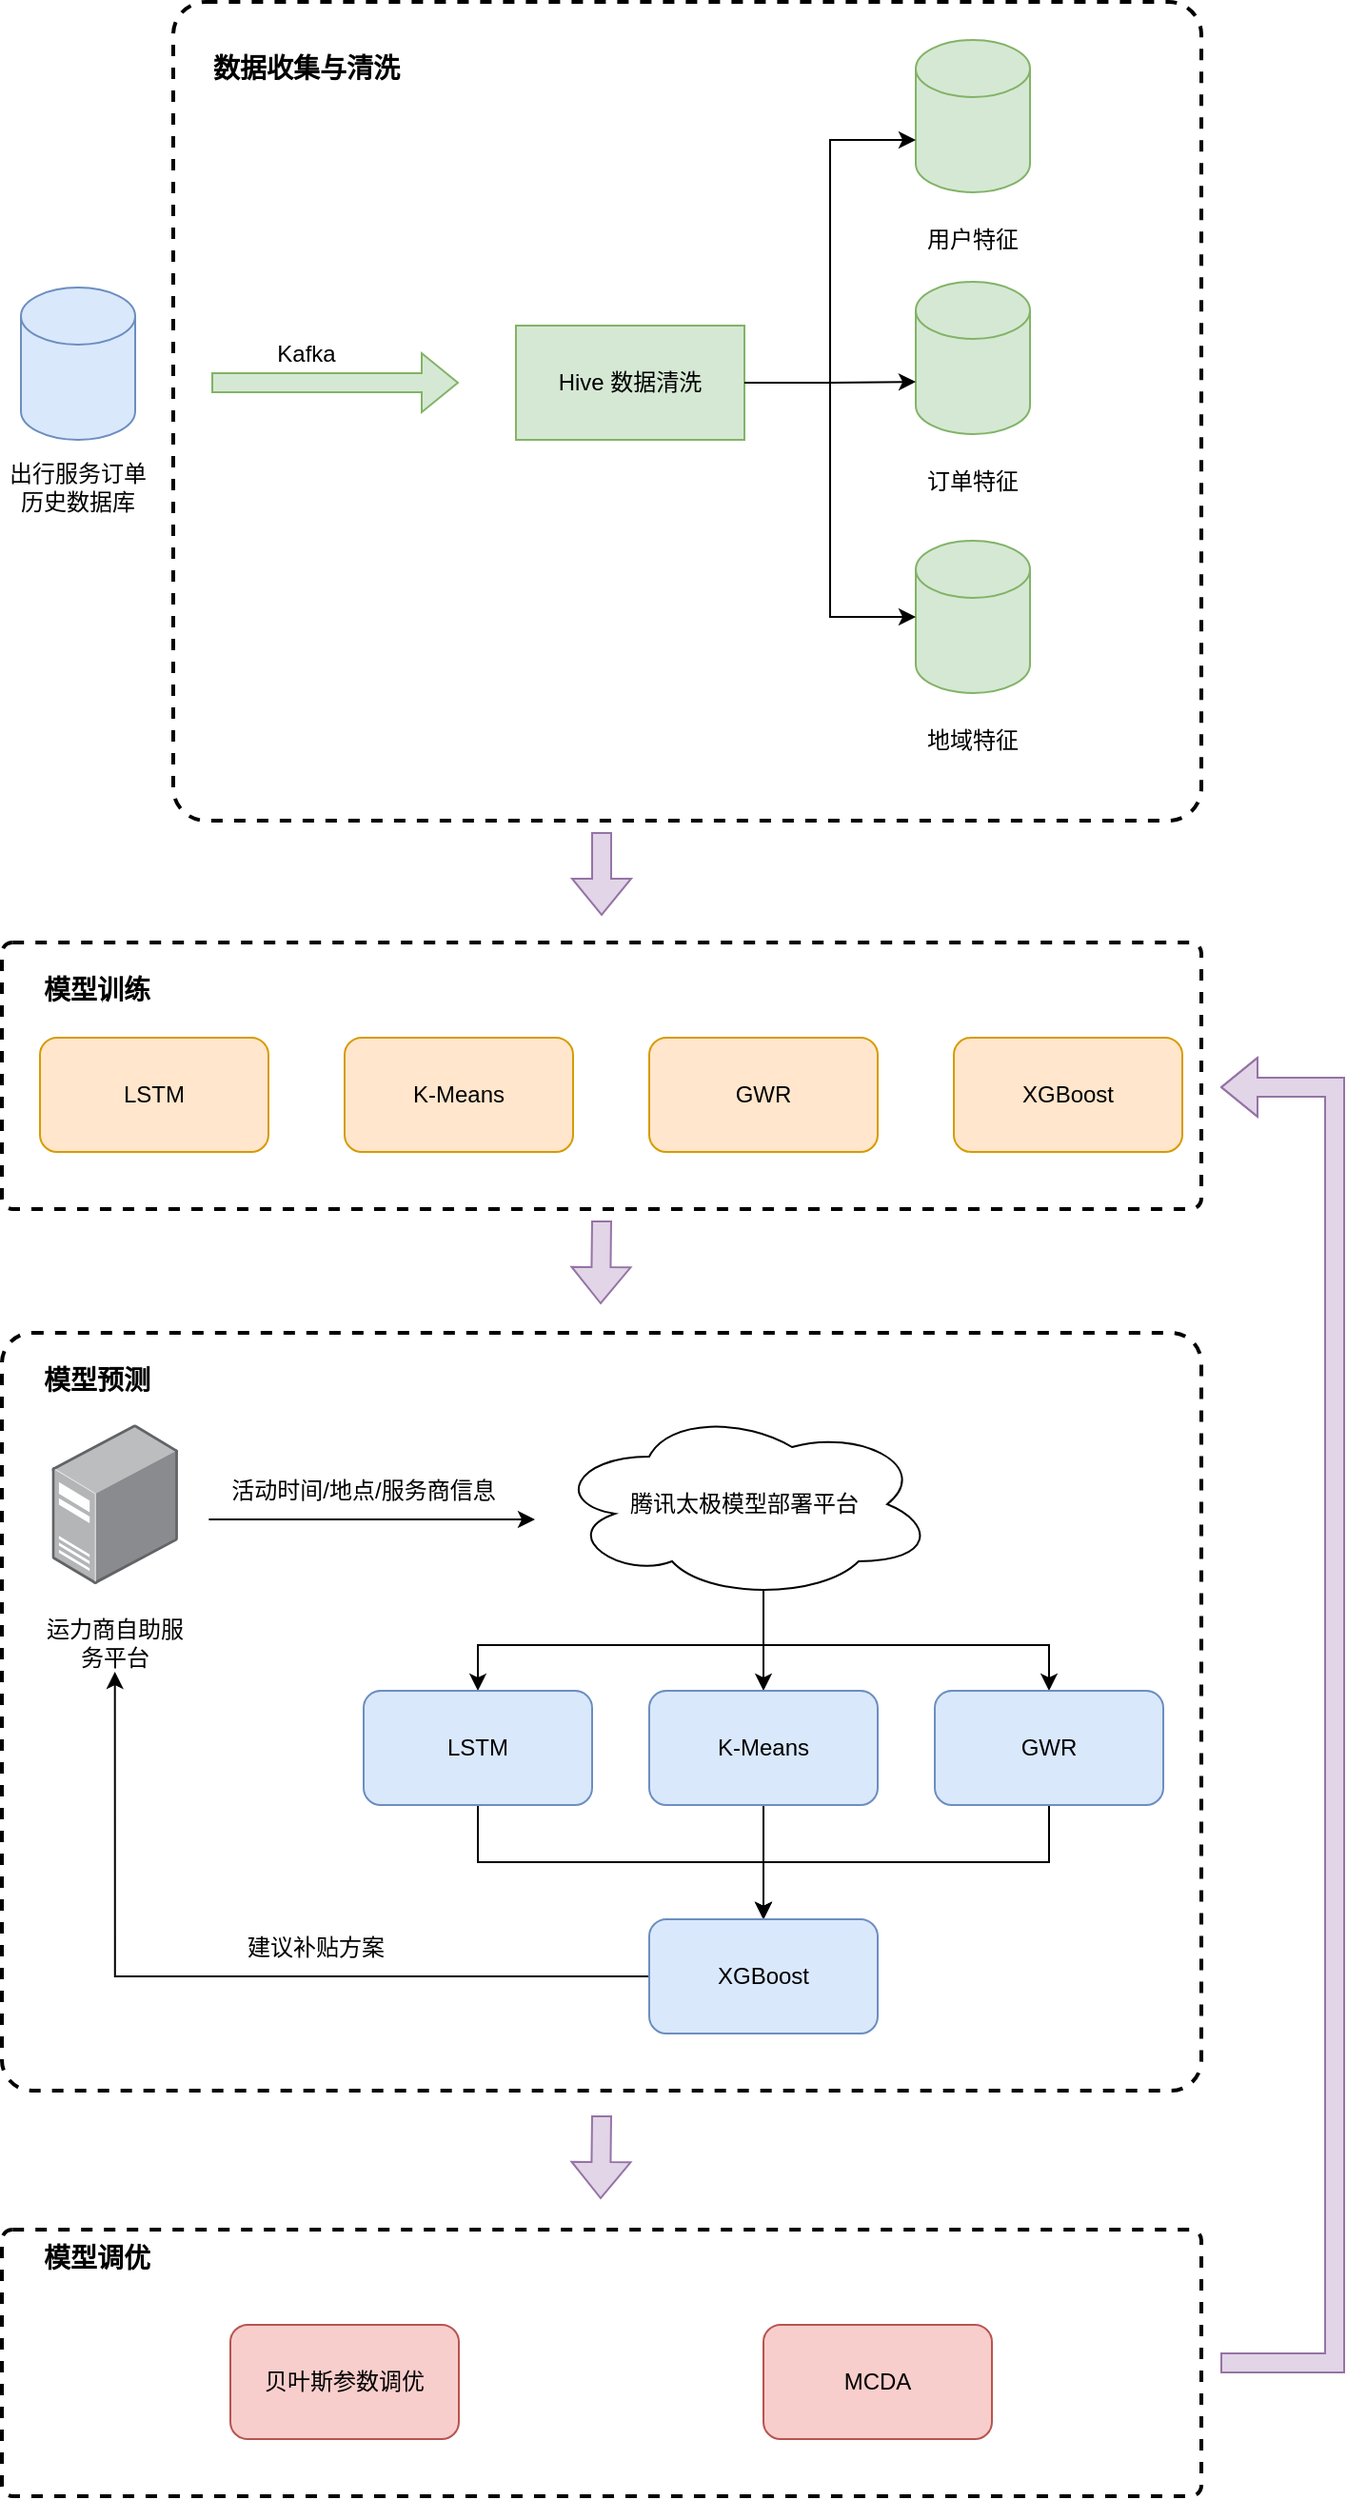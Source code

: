 <mxfile version="24.2.3" type="github" pages="3">
  <diagram name="第 1 页" id="B09jO34l7bWqkV-am1vE">
    <mxGraphModel dx="2074" dy="1049" grid="1" gridSize="10" guides="1" tooltips="1" connect="1" arrows="1" fold="1" page="1" pageScale="1" pageWidth="827" pageHeight="1169" math="0" shadow="0">
      <root>
        <mxCell id="0" />
        <mxCell id="1" parent="0" />
        <mxCell id="l9q7uccA2g5ODQns56o_-53" value="" style="rounded=1;whiteSpace=wrap;html=1;fillColor=none;strokeWidth=2;dashed=1;arcSize=4;" parent="1" vertex="1">
          <mxGeometry x="90" y="1240" width="630" height="140" as="geometry" />
        </mxCell>
        <mxCell id="l9q7uccA2g5ODQns56o_-48" value="" style="rounded=1;whiteSpace=wrap;html=1;fillColor=none;strokeWidth=2;dashed=1;arcSize=4;" parent="1" vertex="1">
          <mxGeometry x="90" y="769" width="630" height="398" as="geometry" />
        </mxCell>
        <mxCell id="l9q7uccA2g5ODQns56o_-28" value="" style="rounded=1;whiteSpace=wrap;html=1;fillColor=none;strokeWidth=2;dashed=1;arcSize=4;" parent="1" vertex="1">
          <mxGeometry x="90" y="564" width="630" height="140" as="geometry" />
        </mxCell>
        <mxCell id="l9q7uccA2g5ODQns56o_-4" value="Hive 数据清洗" style="rounded=0;whiteSpace=wrap;html=1;fillColor=#d5e8d4;strokeColor=#82b366;" parent="1" vertex="1">
          <mxGeometry x="360" y="240" width="120" height="60" as="geometry" />
        </mxCell>
        <mxCell id="l9q7uccA2g5ODQns56o_-5" value="" style="shape=flexArrow;endArrow=classic;html=1;rounded=0;fillColor=#d5e8d4;strokeColor=#82b366;" parent="1" edge="1">
          <mxGeometry width="50" height="50" relative="1" as="geometry">
            <mxPoint x="200" y="270" as="sourcePoint" />
            <mxPoint x="330" y="270" as="targetPoint" />
          </mxGeometry>
        </mxCell>
        <mxCell id="l9q7uccA2g5ODQns56o_-6" value="Kafka" style="text;html=1;align=center;verticalAlign=middle;whiteSpace=wrap;rounded=0;" parent="1" vertex="1">
          <mxGeometry x="220" y="240" width="60" height="30" as="geometry" />
        </mxCell>
        <mxCell id="l9q7uccA2g5ODQns56o_-8" value="" style="group" parent="1" vertex="1" connectable="0">
          <mxGeometry x="90" y="220" width="80" height="120" as="geometry" />
        </mxCell>
        <mxCell id="l9q7uccA2g5ODQns56o_-2" value="" style="shape=cylinder3;whiteSpace=wrap;html=1;boundedLbl=1;backgroundOutline=1;size=15;fillColor=#dae8fc;strokeColor=#6c8ebf;" parent="l9q7uccA2g5ODQns56o_-8" vertex="1">
          <mxGeometry x="10" width="60" height="80" as="geometry" />
        </mxCell>
        <mxCell id="l9q7uccA2g5ODQns56o_-3" value="出行服务订单历史数据库" style="text;html=1;align=center;verticalAlign=middle;whiteSpace=wrap;rounded=0;" parent="l9q7uccA2g5ODQns56o_-8" vertex="1">
          <mxGeometry y="90" width="80" height="30" as="geometry" />
        </mxCell>
        <mxCell id="l9q7uccA2g5ODQns56o_-9" value="" style="group" parent="1" vertex="1" connectable="0">
          <mxGeometry x="560" y="90" width="80" height="120" as="geometry" />
        </mxCell>
        <mxCell id="l9q7uccA2g5ODQns56o_-10" value="" style="shape=cylinder3;whiteSpace=wrap;html=1;boundedLbl=1;backgroundOutline=1;size=15;fillColor=#d5e8d4;strokeColor=#82b366;" parent="l9q7uccA2g5ODQns56o_-9" vertex="1">
          <mxGeometry x="10" width="60" height="80" as="geometry" />
        </mxCell>
        <mxCell id="l9q7uccA2g5ODQns56o_-11" value="用户特征" style="text;html=1;align=center;verticalAlign=middle;whiteSpace=wrap;rounded=0;" parent="l9q7uccA2g5ODQns56o_-9" vertex="1">
          <mxGeometry y="90" width="80" height="30" as="geometry" />
        </mxCell>
        <mxCell id="l9q7uccA2g5ODQns56o_-12" value="" style="group" parent="1" vertex="1" connectable="0">
          <mxGeometry x="560" y="217" width="80" height="120" as="geometry" />
        </mxCell>
        <mxCell id="l9q7uccA2g5ODQns56o_-13" value="" style="shape=cylinder3;whiteSpace=wrap;html=1;boundedLbl=1;backgroundOutline=1;size=15;fillColor=#d5e8d4;strokeColor=#82b366;" parent="l9q7uccA2g5ODQns56o_-12" vertex="1">
          <mxGeometry x="10" width="60" height="80" as="geometry" />
        </mxCell>
        <mxCell id="l9q7uccA2g5ODQns56o_-14" value="订单特征" style="text;html=1;align=center;verticalAlign=middle;whiteSpace=wrap;rounded=0;" parent="l9q7uccA2g5ODQns56o_-12" vertex="1">
          <mxGeometry y="90" width="80" height="30" as="geometry" />
        </mxCell>
        <mxCell id="l9q7uccA2g5ODQns56o_-15" value="" style="group" parent="1" vertex="1" connectable="0">
          <mxGeometry x="560" y="353" width="80" height="120" as="geometry" />
        </mxCell>
        <mxCell id="l9q7uccA2g5ODQns56o_-16" value="" style="shape=cylinder3;whiteSpace=wrap;html=1;boundedLbl=1;backgroundOutline=1;size=15;fillColor=#d5e8d4;strokeColor=#82b366;" parent="l9q7uccA2g5ODQns56o_-15" vertex="1">
          <mxGeometry x="10" width="60" height="80" as="geometry" />
        </mxCell>
        <mxCell id="l9q7uccA2g5ODQns56o_-17" value="地域特征" style="text;html=1;align=center;verticalAlign=middle;whiteSpace=wrap;rounded=0;" parent="l9q7uccA2g5ODQns56o_-15" vertex="1">
          <mxGeometry y="90" width="80" height="30" as="geometry" />
        </mxCell>
        <mxCell id="l9q7uccA2g5ODQns56o_-18" style="edgeStyle=orthogonalEdgeStyle;rounded=0;orthogonalLoop=1;jettySize=auto;html=1;exitX=1;exitY=0.5;exitDx=0;exitDy=0;entryX=0;entryY=0;entryDx=0;entryDy=52.5;entryPerimeter=0;" parent="1" source="l9q7uccA2g5ODQns56o_-4" target="l9q7uccA2g5ODQns56o_-10" edge="1">
          <mxGeometry relative="1" as="geometry" />
        </mxCell>
        <mxCell id="l9q7uccA2g5ODQns56o_-19" style="edgeStyle=orthogonalEdgeStyle;rounded=0;orthogonalLoop=1;jettySize=auto;html=1;exitX=1;exitY=0.5;exitDx=0;exitDy=0;entryX=0;entryY=0;entryDx=0;entryDy=52.5;entryPerimeter=0;" parent="1" source="l9q7uccA2g5ODQns56o_-4" target="l9q7uccA2g5ODQns56o_-13" edge="1">
          <mxGeometry relative="1" as="geometry" />
        </mxCell>
        <mxCell id="l9q7uccA2g5ODQns56o_-20" style="edgeStyle=orthogonalEdgeStyle;rounded=0;orthogonalLoop=1;jettySize=auto;html=1;exitX=1;exitY=0.5;exitDx=0;exitDy=0;entryX=0;entryY=0.5;entryDx=0;entryDy=0;entryPerimeter=0;" parent="1" source="l9q7uccA2g5ODQns56o_-4" target="l9q7uccA2g5ODQns56o_-16" edge="1">
          <mxGeometry relative="1" as="geometry" />
        </mxCell>
        <mxCell id="l9q7uccA2g5ODQns56o_-21" value="" style="rounded=1;whiteSpace=wrap;html=1;fillColor=none;strokeWidth=2;dashed=1;arcSize=4;" parent="1" vertex="1">
          <mxGeometry x="180" y="70" width="540" height="430" as="geometry" />
        </mxCell>
        <mxCell id="l9q7uccA2g5ODQns56o_-22" value="&lt;b&gt;&lt;font style=&quot;font-size: 14px;&quot;&gt;数据收集与清洗&lt;/font&gt;&lt;/b&gt;" style="text;html=1;align=center;verticalAlign=middle;whiteSpace=wrap;rounded=0;" parent="1" vertex="1">
          <mxGeometry x="200" y="90" width="100" height="30" as="geometry" />
        </mxCell>
        <mxCell id="l9q7uccA2g5ODQns56o_-24" value="LSTM" style="rounded=1;whiteSpace=wrap;html=1;fillColor=#ffe6cc;strokeColor=#d79b00;" parent="1" vertex="1">
          <mxGeometry x="110" y="614" width="120" height="60" as="geometry" />
        </mxCell>
        <mxCell id="l9q7uccA2g5ODQns56o_-25" value="K-Means" style="rounded=1;whiteSpace=wrap;html=1;fillColor=#ffe6cc;strokeColor=#d79b00;" parent="1" vertex="1">
          <mxGeometry x="270" y="614" width="120" height="60" as="geometry" />
        </mxCell>
        <mxCell id="l9q7uccA2g5ODQns56o_-26" value="GWR" style="rounded=1;whiteSpace=wrap;html=1;fillColor=#ffe6cc;strokeColor=#d79b00;" parent="1" vertex="1">
          <mxGeometry x="430" y="614" width="120" height="60" as="geometry" />
        </mxCell>
        <mxCell id="l9q7uccA2g5ODQns56o_-27" value="XGBoost" style="rounded=1;whiteSpace=wrap;html=1;fillColor=#ffe6cc;strokeColor=#d79b00;" parent="1" vertex="1">
          <mxGeometry x="590" y="614" width="120" height="60" as="geometry" />
        </mxCell>
        <mxCell id="l9q7uccA2g5ODQns56o_-29" value="&lt;span style=&quot;font-size: 14px;&quot;&gt;&lt;b&gt;模型训练&lt;/b&gt;&lt;/span&gt;" style="text;html=1;align=left;verticalAlign=middle;whiteSpace=wrap;rounded=0;" parent="1" vertex="1">
          <mxGeometry x="110" y="574" width="100" height="30" as="geometry" />
        </mxCell>
        <mxCell id="l9q7uccA2g5ODQns56o_-30" value="" style="shape=flexArrow;endArrow=classic;html=1;rounded=0;fillColor=#e1d5e7;strokeColor=#9673a6;" parent="1" edge="1">
          <mxGeometry width="50" height="50" relative="1" as="geometry">
            <mxPoint x="405" y="506" as="sourcePoint" />
            <mxPoint x="405" y="550" as="targetPoint" />
          </mxGeometry>
        </mxCell>
        <mxCell id="l9q7uccA2g5ODQns56o_-31" value="" style="image;points=[];aspect=fixed;html=1;align=center;shadow=0;dashed=0;image=img/lib/allied_telesis/computer_and_terminals/Server_Desktop.svg;" parent="1" vertex="1">
          <mxGeometry x="116.21" y="817" width="66.27" height="84" as="geometry" />
        </mxCell>
        <mxCell id="l9q7uccA2g5ODQns56o_-32" value="运力商自助服务平台" style="text;html=1;align=center;verticalAlign=middle;whiteSpace=wrap;rounded=0;" parent="1" vertex="1">
          <mxGeometry x="110" y="917" width="78.7" height="30" as="geometry" />
        </mxCell>
        <mxCell id="l9q7uccA2g5ODQns56o_-41" style="edgeStyle=orthogonalEdgeStyle;rounded=0;orthogonalLoop=1;jettySize=auto;html=1;exitX=0.55;exitY=0.95;exitDx=0;exitDy=0;exitPerimeter=0;entryX=0.5;entryY=0;entryDx=0;entryDy=0;" parent="1" source="l9q7uccA2g5ODQns56o_-33" target="l9q7uccA2g5ODQns56o_-38" edge="1">
          <mxGeometry relative="1" as="geometry" />
        </mxCell>
        <mxCell id="l9q7uccA2g5ODQns56o_-43" style="edgeStyle=orthogonalEdgeStyle;rounded=0;orthogonalLoop=1;jettySize=auto;html=1;exitX=0.55;exitY=0.95;exitDx=0;exitDy=0;exitPerimeter=0;" parent="1" source="l9q7uccA2g5ODQns56o_-33" target="l9q7uccA2g5ODQns56o_-37" edge="1">
          <mxGeometry relative="1" as="geometry" />
        </mxCell>
        <mxCell id="l9q7uccA2g5ODQns56o_-44" style="edgeStyle=orthogonalEdgeStyle;rounded=0;orthogonalLoop=1;jettySize=auto;html=1;exitX=0.55;exitY=0.95;exitDx=0;exitDy=0;exitPerimeter=0;" parent="1" source="l9q7uccA2g5ODQns56o_-33" target="l9q7uccA2g5ODQns56o_-39" edge="1">
          <mxGeometry relative="1" as="geometry" />
        </mxCell>
        <mxCell id="l9q7uccA2g5ODQns56o_-33" value="腾讯太极模型部署平台" style="ellipse;shape=cloud;whiteSpace=wrap;html=1;" parent="1" vertex="1">
          <mxGeometry x="380" y="809" width="200" height="100" as="geometry" />
        </mxCell>
        <mxCell id="l9q7uccA2g5ODQns56o_-35" value="" style="endArrow=classic;html=1;rounded=0;" parent="1" edge="1">
          <mxGeometry width="50" height="50" relative="1" as="geometry">
            <mxPoint x="198.7" y="867" as="sourcePoint" />
            <mxPoint x="370" y="867" as="targetPoint" />
          </mxGeometry>
        </mxCell>
        <mxCell id="l9q7uccA2g5ODQns56o_-36" value="活动时间/地点/服务商信息" style="text;html=1;align=center;verticalAlign=middle;whiteSpace=wrap;rounded=0;" parent="1" vertex="1">
          <mxGeometry x="200" y="837" width="160" height="30" as="geometry" />
        </mxCell>
        <mxCell id="l9q7uccA2g5ODQns56o_-56" style="edgeStyle=orthogonalEdgeStyle;rounded=0;orthogonalLoop=1;jettySize=auto;html=1;exitX=0.5;exitY=1;exitDx=0;exitDy=0;entryX=0.5;entryY=0;entryDx=0;entryDy=0;" parent="1" source="l9q7uccA2g5ODQns56o_-37" target="l9q7uccA2g5ODQns56o_-40" edge="1">
          <mxGeometry relative="1" as="geometry" />
        </mxCell>
        <mxCell id="l9q7uccA2g5ODQns56o_-37" value="LSTM" style="rounded=1;whiteSpace=wrap;html=1;fillColor=#dae8fc;strokeColor=#6c8ebf;" parent="1" vertex="1">
          <mxGeometry x="280" y="957" width="120" height="60" as="geometry" />
        </mxCell>
        <mxCell id="l9q7uccA2g5ODQns56o_-45" style="edgeStyle=orthogonalEdgeStyle;rounded=0;orthogonalLoop=1;jettySize=auto;html=1;exitX=0.5;exitY=1;exitDx=0;exitDy=0;entryX=0.5;entryY=0;entryDx=0;entryDy=0;" parent="1" source="l9q7uccA2g5ODQns56o_-38" target="l9q7uccA2g5ODQns56o_-40" edge="1">
          <mxGeometry relative="1" as="geometry" />
        </mxCell>
        <mxCell id="l9q7uccA2g5ODQns56o_-38" value="K-Means" style="rounded=1;whiteSpace=wrap;html=1;fillColor=#dae8fc;strokeColor=#6c8ebf;" parent="1" vertex="1">
          <mxGeometry x="430" y="957" width="120" height="60" as="geometry" />
        </mxCell>
        <mxCell id="l9q7uccA2g5ODQns56o_-57" style="edgeStyle=orthogonalEdgeStyle;rounded=0;orthogonalLoop=1;jettySize=auto;html=1;exitX=0.5;exitY=1;exitDx=0;exitDy=0;entryX=0.5;entryY=0;entryDx=0;entryDy=0;" parent="1" source="l9q7uccA2g5ODQns56o_-39" target="l9q7uccA2g5ODQns56o_-40" edge="1">
          <mxGeometry relative="1" as="geometry" />
        </mxCell>
        <mxCell id="l9q7uccA2g5ODQns56o_-39" value="GWR" style="rounded=1;whiteSpace=wrap;html=1;fillColor=#dae8fc;strokeColor=#6c8ebf;" parent="1" vertex="1">
          <mxGeometry x="580" y="957" width="120" height="60" as="geometry" />
        </mxCell>
        <mxCell id="l9q7uccA2g5ODQns56o_-46" style="edgeStyle=orthogonalEdgeStyle;rounded=0;orthogonalLoop=1;jettySize=auto;html=1;exitX=0;exitY=0.5;exitDx=0;exitDy=0;entryX=0.5;entryY=1;entryDx=0;entryDy=0;" parent="1" source="l9q7uccA2g5ODQns56o_-40" target="l9q7uccA2g5ODQns56o_-32" edge="1">
          <mxGeometry relative="1" as="geometry" />
        </mxCell>
        <mxCell id="l9q7uccA2g5ODQns56o_-40" value="XGBoost" style="rounded=1;whiteSpace=wrap;html=1;fillColor=#dae8fc;strokeColor=#6c8ebf;" parent="1" vertex="1">
          <mxGeometry x="430" y="1077" width="120" height="60" as="geometry" />
        </mxCell>
        <mxCell id="l9q7uccA2g5ODQns56o_-47" value="建议补贴方案" style="text;html=1;align=center;verticalAlign=middle;whiteSpace=wrap;rounded=0;" parent="1" vertex="1">
          <mxGeometry x="200" y="1077" width="110" height="30" as="geometry" />
        </mxCell>
        <mxCell id="l9q7uccA2g5ODQns56o_-49" value="&lt;span style=&quot;font-size: 14px;&quot;&gt;&lt;b&gt;模型预测&lt;/b&gt;&lt;/span&gt;" style="text;html=1;align=left;verticalAlign=middle;whiteSpace=wrap;rounded=0;" parent="1" vertex="1">
          <mxGeometry x="110" y="779" width="100" height="30" as="geometry" />
        </mxCell>
        <mxCell id="l9q7uccA2g5ODQns56o_-51" value="贝叶斯参数调优" style="rounded=1;whiteSpace=wrap;html=1;fillColor=#f8cecc;strokeColor=#b85450;" parent="1" vertex="1">
          <mxGeometry x="210" y="1290" width="120" height="60" as="geometry" />
        </mxCell>
        <mxCell id="l9q7uccA2g5ODQns56o_-52" value="MCDA" style="rounded=1;whiteSpace=wrap;html=1;fillColor=#f8cecc;strokeColor=#b85450;" parent="1" vertex="1">
          <mxGeometry x="490" y="1290" width="120" height="60" as="geometry" />
        </mxCell>
        <mxCell id="l9q7uccA2g5ODQns56o_-54" value="&lt;span style=&quot;font-size: 14px;&quot;&gt;&lt;b&gt;模型调优&lt;/b&gt;&lt;/span&gt;" style="text;html=1;align=left;verticalAlign=middle;whiteSpace=wrap;rounded=0;" parent="1" vertex="1">
          <mxGeometry x="110" y="1240" width="100" height="30" as="geometry" />
        </mxCell>
        <mxCell id="l9q7uccA2g5ODQns56o_-55" value="" style="shape=flexArrow;endArrow=classic;html=1;rounded=0;fillColor=#e1d5e7;strokeColor=#9673a6;" parent="1" edge="1">
          <mxGeometry width="50" height="50" relative="1" as="geometry">
            <mxPoint x="405" y="710" as="sourcePoint" />
            <mxPoint x="404.5" y="754" as="targetPoint" />
          </mxGeometry>
        </mxCell>
        <mxCell id="l9q7uccA2g5ODQns56o_-58" value="" style="shape=flexArrow;endArrow=classic;html=1;rounded=0;fillColor=#e1d5e7;strokeColor=#9673a6;" parent="1" edge="1">
          <mxGeometry width="50" height="50" relative="1" as="geometry">
            <mxPoint x="405" y="1180" as="sourcePoint" />
            <mxPoint x="404.5" y="1224" as="targetPoint" />
          </mxGeometry>
        </mxCell>
        <mxCell id="l9q7uccA2g5ODQns56o_-59" value="" style="shape=flexArrow;endArrow=classic;html=1;rounded=0;edgeStyle=orthogonalEdgeStyle;fillColor=#e1d5e7;strokeColor=#9673a6;" parent="1" edge="1">
          <mxGeometry width="50" height="50" relative="1" as="geometry">
            <mxPoint x="730" y="1310" as="sourcePoint" />
            <mxPoint x="730" y="640" as="targetPoint" />
            <Array as="points">
              <mxPoint x="790" y="1310" />
              <mxPoint x="790" y="640" />
              <mxPoint x="722" y="640" />
            </Array>
          </mxGeometry>
        </mxCell>
      </root>
    </mxGraphModel>
  </diagram>
  <diagram id="uPqCpARuO6wQupz81j2d" name="第 2 页">
    <mxGraphModel dx="2304" dy="1166" grid="1" gridSize="10" guides="1" tooltips="1" connect="1" arrows="1" fold="1" page="1" pageScale="1" pageWidth="827" pageHeight="1169" math="0" shadow="0">
      <root>
        <mxCell id="0" />
        <mxCell id="1" parent="0" />
        <mxCell id="Eqzrp63JsbUCnlvymbc3-3" style="edgeStyle=orthogonalEdgeStyle;rounded=0;orthogonalLoop=1;jettySize=auto;html=1;exitX=0.5;exitY=0.5;exitDx=0;exitDy=0;exitPerimeter=0;entryX=0;entryY=0.25;entryDx=0;entryDy=0;" edge="1" parent="1" source="Eqzrp63JsbUCnlvymbc3-1" target="Eqzrp63JsbUCnlvymbc3-2">
          <mxGeometry relative="1" as="geometry" />
        </mxCell>
        <mxCell id="Eqzrp63JsbUCnlvymbc3-1" value="出行服务小程序" style="shape=umlActor;verticalLabelPosition=bottom;verticalAlign=top;html=1;outlineConnect=0;" vertex="1" parent="1">
          <mxGeometry x="90" y="180" width="30" height="60" as="geometry" />
        </mxCell>
        <mxCell id="Eqzrp63JsbUCnlvymbc3-2" value="" style="rounded=1;whiteSpace=wrap;html=1;fillColor=none;dashed=1;dashPattern=8 8;strokeWidth=2;" vertex="1" parent="1">
          <mxGeometry x="200" y="120" width="510" height="360" as="geometry" />
        </mxCell>
        <mxCell id="Eqzrp63JsbUCnlvymbc3-6" value="出行服务会员后台" style="text;html=1;align=center;verticalAlign=middle;whiteSpace=wrap;rounded=0;" vertex="1" parent="1">
          <mxGeometry x="230" y="140" width="60" height="30" as="geometry" />
        </mxCell>
        <mxCell id="Eqzrp63JsbUCnlvymbc3-8" value="用户身份认证" style="rounded=1;whiteSpace=wrap;html=1;fillColor=#dae8fc;strokeColor=#6c8ebf;" vertex="1" parent="1">
          <mxGeometry x="250" y="200" width="160" height="80" as="geometry" />
        </mxCell>
        <mxCell id="Eqzrp63JsbUCnlvymbc3-10" value="会员等级评估" style="rounded=1;whiteSpace=wrap;html=1;fillColor=#dae8fc;strokeColor=#6c8ebf;" vertex="1" parent="1">
          <mxGeometry x="480" y="200" width="160" height="80" as="geometry" />
        </mxCell>
        <mxCell id="Eqzrp63JsbUCnlvymbc3-11" value="数据处理与储存" style="rounded=1;whiteSpace=wrap;html=1;fillColor=#dae8fc;strokeColor=#6c8ebf;" vertex="1" parent="1">
          <mxGeometry x="250" y="320" width="160" height="80" as="geometry" />
        </mxCell>
        <mxCell id="Eqzrp63JsbUCnlvymbc3-12" value="安全权限管理" style="rounded=1;whiteSpace=wrap;html=1;fillColor=#dae8fc;strokeColor=#6c8ebf;" vertex="1" parent="1">
          <mxGeometry x="480" y="320" width="160" height="80" as="geometry" />
        </mxCell>
        <mxCell id="Eqzrp63JsbUCnlvymbc3-13" value="合作商" style="shape=umlActor;verticalLabelPosition=bottom;verticalAlign=top;html=1;outlineConnect=0;" vertex="1" parent="1">
          <mxGeometry x="90" y="624" width="30" height="60" as="geometry" />
        </mxCell>
        <mxCell id="Eqzrp63JsbUCnlvymbc3-15" style="edgeStyle=orthogonalEdgeStyle;rounded=0;orthogonalLoop=1;jettySize=auto;html=1;exitX=0.5;exitY=0;exitDx=0;exitDy=0;entryX=0.5;entryY=1;entryDx=0;entryDy=0;" edge="1" parent="1" source="Eqzrp63JsbUCnlvymbc3-14" target="Eqzrp63JsbUCnlvymbc3-2">
          <mxGeometry relative="1" as="geometry" />
        </mxCell>
        <mxCell id="Eqzrp63JsbUCnlvymbc3-14" value="" style="rounded=1;whiteSpace=wrap;html=1;fillColor=none;dashed=1;dashPattern=8 8;strokeWidth=2;" vertex="1" parent="1">
          <mxGeometry x="200" y="550" width="510" height="210" as="geometry" />
        </mxCell>
        <mxCell id="Eqzrp63JsbUCnlvymbc3-16" value="联盟伙伴接入后台" style="text;html=1;align=center;verticalAlign=middle;whiteSpace=wrap;rounded=0;" vertex="1" parent="1">
          <mxGeometry x="240" y="570" width="60" height="30" as="geometry" />
        </mxCell>
        <mxCell id="Eqzrp63JsbUCnlvymbc3-17" style="edgeStyle=orthogonalEdgeStyle;rounded=0;orthogonalLoop=1;jettySize=auto;html=1;exitX=0.5;exitY=0.5;exitDx=0;exitDy=0;exitPerimeter=0;entryX=0;entryY=0.5;entryDx=0;entryDy=0;" edge="1" parent="1" source="Eqzrp63JsbUCnlvymbc3-13" target="Eqzrp63JsbUCnlvymbc3-14">
          <mxGeometry relative="1" as="geometry" />
        </mxCell>
        <mxCell id="Eqzrp63JsbUCnlvymbc3-18" value="合作商接入审批" style="rounded=1;whiteSpace=wrap;html=1;fillColor=#fff2cc;strokeColor=#d6b656;" vertex="1" parent="1">
          <mxGeometry x="240" y="640" width="110" height="80" as="geometry" />
        </mxCell>
        <mxCell id="Eqzrp63JsbUCnlvymbc3-19" value="会员权益登记" style="rounded=1;whiteSpace=wrap;html=1;fillColor=#fff2cc;strokeColor=#d6b656;" vertex="1" parent="1">
          <mxGeometry x="400" y="640" width="110" height="80" as="geometry" />
        </mxCell>
        <mxCell id="Eqzrp63JsbUCnlvymbc3-20" value="运营数据展示" style="rounded=1;whiteSpace=wrap;html=1;fillColor=#fff2cc;strokeColor=#d6b656;" vertex="1" parent="1">
          <mxGeometry x="560" y="640" width="110" height="80" as="geometry" />
        </mxCell>
      </root>
    </mxGraphModel>
  </diagram>
  <diagram id="ttjv7IhLjEWrwqYrpCRz" name="第 3 页">
    <mxGraphModel dx="2074" dy="1049" grid="1" gridSize="10" guides="1" tooltips="1" connect="1" arrows="1" fold="1" page="1" pageScale="1" pageWidth="827" pageHeight="1169" math="0" shadow="0">
      <root>
        <mxCell id="0" />
        <mxCell id="1" parent="0" />
        <mxCell id="Y0MI_CDyum7gv5lBr154-1" value="客户端" style="shape=umlLifeline;perimeter=lifelinePerimeter;whiteSpace=wrap;html=1;container=1;dropTarget=0;collapsible=0;recursiveResize=0;outlineConnect=0;portConstraint=eastwest;newEdgeStyle={&quot;curved&quot;:0,&quot;rounded&quot;:0};" vertex="1" parent="1">
          <mxGeometry x="70" y="190" width="100" height="460" as="geometry" />
        </mxCell>
        <mxCell id="Y0MI_CDyum7gv5lBr154-2" value="会员后台" style="shape=umlLifeline;perimeter=lifelinePerimeter;whiteSpace=wrap;html=1;container=1;dropTarget=0;collapsible=0;recursiveResize=0;outlineConnect=0;portConstraint=eastwest;newEdgeStyle={&quot;curved&quot;:0,&quot;rounded&quot;:0};" vertex="1" parent="1">
          <mxGeometry x="270" y="190" width="100" height="460" as="geometry" />
        </mxCell>
        <mxCell id="Y0MI_CDyum7gv5lBr154-4" value="" style="html=1;points=[[0,0,0,0,5],[0,1,0,0,-5],[1,0,0,0,5],[1,1,0,0,-5]];perimeter=orthogonalPerimeter;outlineConnect=0;targetShapes=umlLifeline;portConstraint=eastwest;newEdgeStyle={&quot;curved&quot;:0,&quot;rounded&quot;:0};" vertex="1" parent="Y0MI_CDyum7gv5lBr154-2">
          <mxGeometry x="45" y="70" width="10" height="320" as="geometry" />
        </mxCell>
        <mxCell id="Y0MI_CDyum7gv5lBr154-6" value="" style="html=1;points=[[0,0,0,0,5],[0,1,0,0,-5],[1,0,0,0,5],[1,1,0,0,-5]];perimeter=orthogonalPerimeter;outlineConnect=0;targetShapes=umlLifeline;portConstraint=eastwest;newEdgeStyle={&quot;curved&quot;:0,&quot;rounded&quot;:0};" vertex="1" parent="Y0MI_CDyum7gv5lBr154-2">
          <mxGeometry x="50" y="110" width="10" height="40" as="geometry" />
        </mxCell>
        <mxCell id="Y0MI_CDyum7gv5lBr154-7" value="身份认证" style="html=1;align=left;spacingLeft=2;endArrow=block;rounded=0;edgeStyle=orthogonalEdgeStyle;curved=0;rounded=0;" edge="1" target="Y0MI_CDyum7gv5lBr154-6" parent="Y0MI_CDyum7gv5lBr154-2">
          <mxGeometry relative="1" as="geometry">
            <mxPoint x="55" y="90" as="sourcePoint" />
            <Array as="points">
              <mxPoint x="85" y="120" />
            </Array>
          </mxGeometry>
        </mxCell>
        <mxCell id="Y0MI_CDyum7gv5lBr154-8" value="" style="html=1;points=[[0,0,0,0,5],[0,1,0,0,-5],[1,0,0,0,5],[1,1,0,0,-5]];perimeter=orthogonalPerimeter;outlineConnect=0;targetShapes=umlLifeline;portConstraint=eastwest;newEdgeStyle={&quot;curved&quot;:0,&quot;rounded&quot;:0};" vertex="1" parent="Y0MI_CDyum7gv5lBr154-2">
          <mxGeometry x="50" y="190" width="10" height="40" as="geometry" />
        </mxCell>
        <mxCell id="Y0MI_CDyum7gv5lBr154-9" value="等级评估" style="html=1;align=left;spacingLeft=2;endArrow=block;rounded=0;edgeStyle=orthogonalEdgeStyle;curved=0;rounded=0;" edge="1" target="Y0MI_CDyum7gv5lBr154-8" parent="Y0MI_CDyum7gv5lBr154-2">
          <mxGeometry relative="1" as="geometry">
            <mxPoint x="55" y="170" as="sourcePoint" />
            <Array as="points">
              <mxPoint x="85" y="200" />
            </Array>
          </mxGeometry>
        </mxCell>
        <mxCell id="Y0MI_CDyum7gv5lBr154-3" value="合作伙伴接口" style="shape=umlLifeline;perimeter=lifelinePerimeter;whiteSpace=wrap;html=1;container=1;dropTarget=0;collapsible=0;recursiveResize=0;outlineConnect=0;portConstraint=eastwest;newEdgeStyle={&quot;curved&quot;:0,&quot;rounded&quot;:0};" vertex="1" parent="1">
          <mxGeometry x="470" y="190" width="100" height="460" as="geometry" />
        </mxCell>
        <mxCell id="Y0MI_CDyum7gv5lBr154-10" value="" style="html=1;points=[[0,0,0,0,5],[0,1,0,0,-5],[1,0,0,0,5],[1,1,0,0,-5]];perimeter=orthogonalPerimeter;outlineConnect=0;targetShapes=umlLifeline;portConstraint=eastwest;newEdgeStyle={&quot;curved&quot;:0,&quot;rounded&quot;:0};" vertex="1" parent="Y0MI_CDyum7gv5lBr154-3">
          <mxGeometry x="45" y="240" width="10" height="80" as="geometry" />
        </mxCell>
        <mxCell id="Y0MI_CDyum7gv5lBr154-5" value="提交车辆信息" style="html=1;verticalAlign=bottom;startArrow=oval;endArrow=block;startSize=8;curved=0;rounded=0;entryX=0;entryY=0;entryDx=0;entryDy=5;" edge="1" target="Y0MI_CDyum7gv5lBr154-4" parent="1">
          <mxGeometry relative="1" as="geometry">
            <mxPoint x="120" y="265" as="sourcePoint" />
          </mxGeometry>
        </mxCell>
        <mxCell id="Y0MI_CDyum7gv5lBr154-11" value="授权三方会员" style="html=1;verticalAlign=bottom;endArrow=block;curved=0;rounded=0;entryX=0;entryY=0;entryDx=0;entryDy=5;" edge="1" target="Y0MI_CDyum7gv5lBr154-10" parent="1">
          <mxGeometry relative="1" as="geometry">
            <mxPoint x="325" y="435" as="sourcePoint" />
          </mxGeometry>
        </mxCell>
        <mxCell id="Y0MI_CDyum7gv5lBr154-12" value="return" style="html=1;verticalAlign=bottom;endArrow=open;dashed=1;endSize=8;curved=0;rounded=0;exitX=0;exitY=1;exitDx=0;exitDy=-5;" edge="1" source="Y0MI_CDyum7gv5lBr154-10" parent="1">
          <mxGeometry relative="1" as="geometry">
            <mxPoint x="325" y="505" as="targetPoint" />
          </mxGeometry>
        </mxCell>
        <mxCell id="Y0MI_CDyum7gv5lBr154-13" value="会员注册成功" style="html=1;verticalAlign=bottom;endArrow=open;dashed=1;endSize=8;curved=0;rounded=0;" edge="1" parent="1" source="Y0MI_CDyum7gv5lBr154-2">
          <mxGeometry relative="1" as="geometry">
            <mxPoint x="200" y="550" as="sourcePoint" />
            <mxPoint x="120" y="550" as="targetPoint" />
          </mxGeometry>
        </mxCell>
      </root>
    </mxGraphModel>
  </diagram>
</mxfile>
